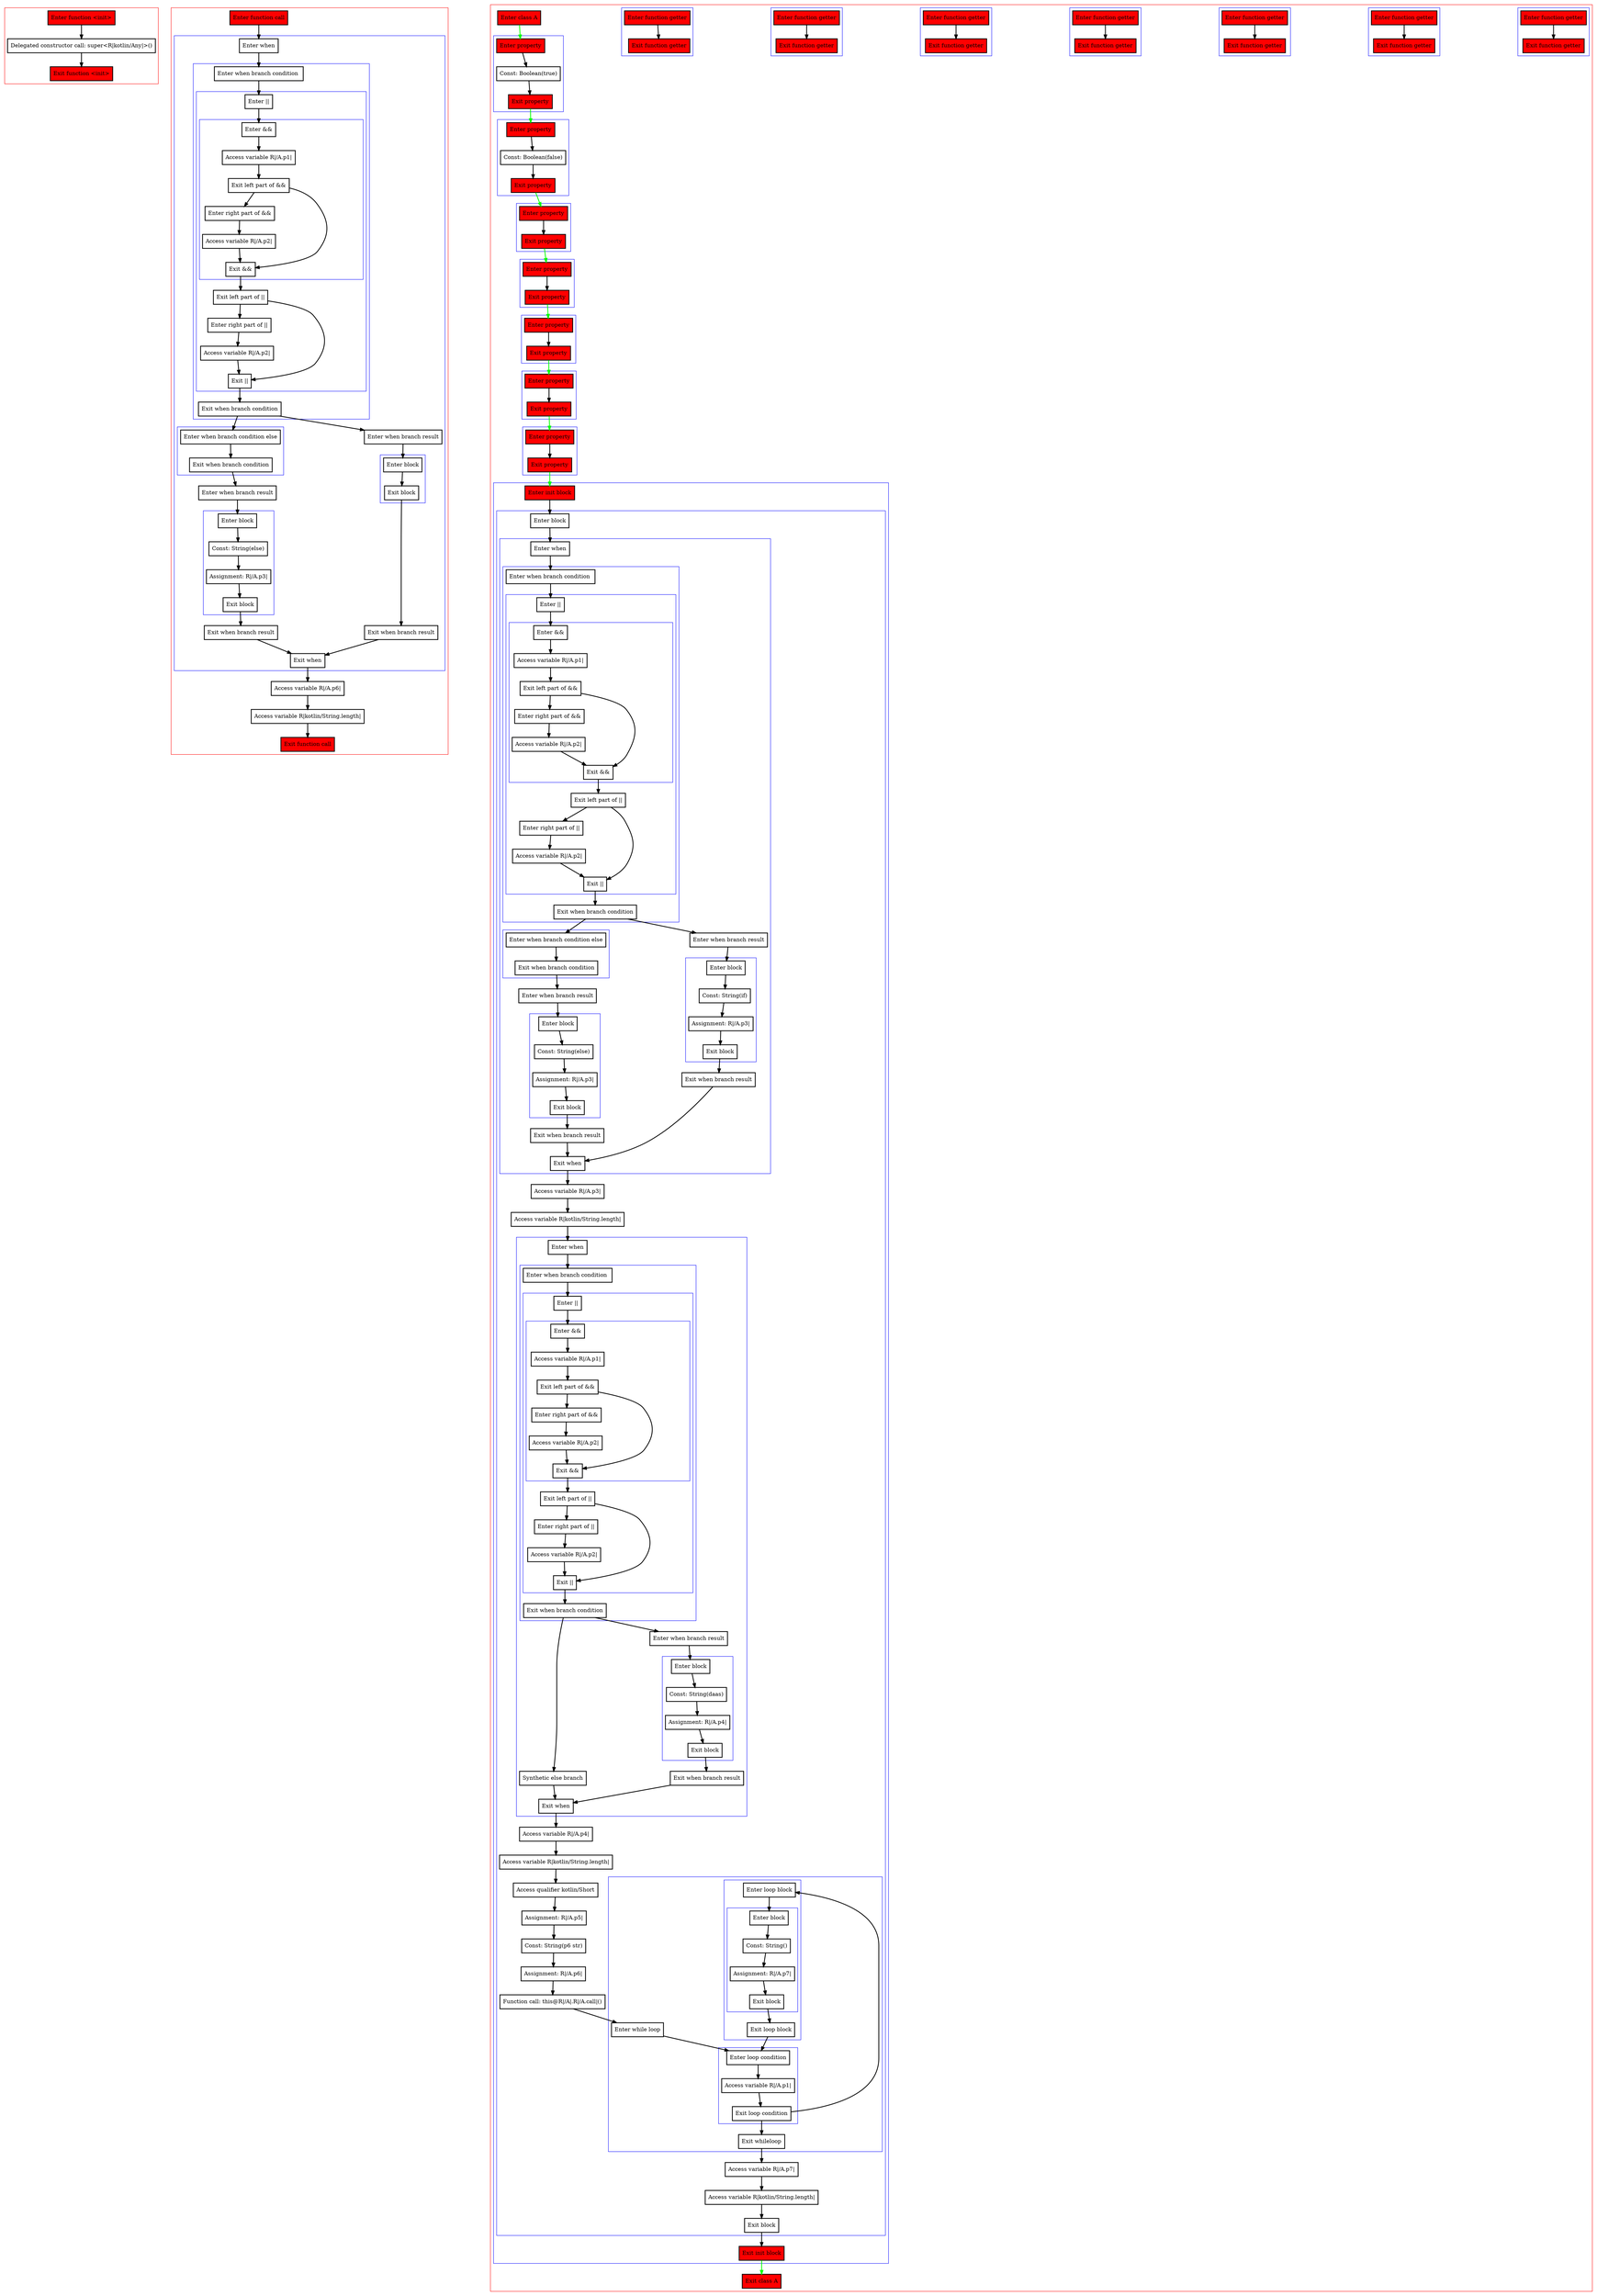 digraph branching_kt {
    graph [nodesep=3]
    node [shape=box penwidth=2]
    edge [penwidth=2]

    subgraph cluster_0 {
        color=red
        0 [label="Enter function <init>" style="filled" fillcolor=red];
        2 [label="Delegated constructor call: super<R|kotlin/Any|>()"];
        1 [label="Exit function <init>" style="filled" fillcolor=red];
    }
    0 -> {2};
    2 -> {1};

    subgraph cluster_1 {
        color=red
        110 [label="Enter function call" style="filled" fillcolor=red];
        subgraph cluster_2 {
            color=blue
            112 [label="Enter when"];
            subgraph cluster_3 {
                color=blue
                114 [label="Enter when branch condition "];
                subgraph cluster_4 {
                    color=blue
                    116 [label="Enter ||"];
                    subgraph cluster_5 {
                        color=blue
                        118 [label="Enter &&"];
                        119 [label="Access variable R|/A.p1|"];
                        120 [label="Exit left part of &&"];
                        121 [label="Enter right part of &&"];
                        122 [label="Access variable R|/A.p2|"];
                        117 [label="Exit &&"];
                    }
                    123 [label="Exit left part of ||"];
                    124 [label="Enter right part of ||"];
                    125 [label="Access variable R|/A.p2|"];
                    115 [label="Exit ||"];
                }
                126 [label="Exit when branch condition"];
            }
            subgraph cluster_6 {
                color=blue
                131 [label="Enter when branch condition else"];
                132 [label="Exit when branch condition"];
            }
            133 [label="Enter when branch result"];
            subgraph cluster_7 {
                color=blue
                134 [label="Enter block"];
                135 [label="Const: String(else)"];
                136 [label="Assignment: R|/A.p3|"];
                137 [label="Exit block"];
            }
            138 [label="Exit when branch result"];
            127 [label="Enter when branch result"];
            subgraph cluster_8 {
                color=blue
                128 [label="Enter block"];
                129 [label="Exit block"];
            }
            130 [label="Exit when branch result"];
            113 [label="Exit when"];
        }
        139 [label="Access variable R|/A.p6|"];
        140 [label="Access variable R|kotlin/String.length|"];
        111 [label="Exit function call" style="filled" fillcolor=red];
    }
    110 -> {112};
    112 -> {114};
    113 -> {139};
    114 -> {116};
    115 -> {126};
    116 -> {118};
    117 -> {123};
    118 -> {119};
    119 -> {120};
    120 -> {117 121};
    121 -> {122};
    122 -> {117};
    123 -> {115 124};
    124 -> {125};
    125 -> {115};
    126 -> {127 131};
    127 -> {128};
    128 -> {129};
    129 -> {130};
    130 -> {113};
    131 -> {132};
    132 -> {133};
    133 -> {134};
    134 -> {135};
    135 -> {136};
    136 -> {137};
    137 -> {138};
    138 -> {113};
    139 -> {140};
    140 -> {111};

    subgraph cluster_9 {
        color=red
        141 [label="Enter class A" style="filled" fillcolor=red];
        subgraph cluster_10 {
            color=blue
            29 [label="Enter function getter" style="filled" fillcolor=red];
            30 [label="Exit function getter" style="filled" fillcolor=red];
        }
        subgraph cluster_11 {
            color=blue
            25 [label="Enter function getter" style="filled" fillcolor=red];
            26 [label="Exit function getter" style="filled" fillcolor=red];
        }
        subgraph cluster_12 {
            color=blue
            21 [label="Enter function getter" style="filled" fillcolor=red];
            22 [label="Exit function getter" style="filled" fillcolor=red];
        }
        subgraph cluster_13 {
            color=blue
            17 [label="Enter function getter" style="filled" fillcolor=red];
            18 [label="Exit function getter" style="filled" fillcolor=red];
        }
        subgraph cluster_14 {
            color=blue
            13 [label="Enter function getter" style="filled" fillcolor=red];
            14 [label="Exit function getter" style="filled" fillcolor=red];
        }
        subgraph cluster_15 {
            color=blue
            8 [label="Enter function getter" style="filled" fillcolor=red];
            9 [label="Exit function getter" style="filled" fillcolor=red];
        }
        subgraph cluster_16 {
            color=blue
            3 [label="Enter function getter" style="filled" fillcolor=red];
            4 [label="Exit function getter" style="filled" fillcolor=red];
        }
        subgraph cluster_17 {
            color=blue
            5 [label="Enter property" style="filled" fillcolor=red];
            7 [label="Const: Boolean(true)"];
            6 [label="Exit property" style="filled" fillcolor=red];
        }
        subgraph cluster_18 {
            color=blue
            10 [label="Enter property" style="filled" fillcolor=red];
            12 [label="Const: Boolean(false)"];
            11 [label="Exit property" style="filled" fillcolor=red];
        }
        subgraph cluster_19 {
            color=blue
            15 [label="Enter property" style="filled" fillcolor=red];
            16 [label="Exit property" style="filled" fillcolor=red];
        }
        subgraph cluster_20 {
            color=blue
            19 [label="Enter property" style="filled" fillcolor=red];
            20 [label="Exit property" style="filled" fillcolor=red];
        }
        subgraph cluster_21 {
            color=blue
            23 [label="Enter property" style="filled" fillcolor=red];
            24 [label="Exit property" style="filled" fillcolor=red];
        }
        subgraph cluster_22 {
            color=blue
            27 [label="Enter property" style="filled" fillcolor=red];
            28 [label="Exit property" style="filled" fillcolor=red];
        }
        subgraph cluster_23 {
            color=blue
            31 [label="Enter property" style="filled" fillcolor=red];
            32 [label="Exit property" style="filled" fillcolor=red];
        }
        subgraph cluster_24 {
            color=blue
            33 [label="Enter init block" style="filled" fillcolor=red];
            subgraph cluster_25 {
                color=blue
                35 [label="Enter block"];
                subgraph cluster_26 {
                    color=blue
                    36 [label="Enter when"];
                    subgraph cluster_27 {
                        color=blue
                        38 [label="Enter when branch condition "];
                        subgraph cluster_28 {
                            color=blue
                            40 [label="Enter ||"];
                            subgraph cluster_29 {
                                color=blue
                                42 [label="Enter &&"];
                                43 [label="Access variable R|/A.p1|"];
                                44 [label="Exit left part of &&"];
                                45 [label="Enter right part of &&"];
                                46 [label="Access variable R|/A.p2|"];
                                41 [label="Exit &&"];
                            }
                            47 [label="Exit left part of ||"];
                            48 [label="Enter right part of ||"];
                            49 [label="Access variable R|/A.p2|"];
                            39 [label="Exit ||"];
                        }
                        50 [label="Exit when branch condition"];
                    }
                    subgraph cluster_30 {
                        color=blue
                        57 [label="Enter when branch condition else"];
                        58 [label="Exit when branch condition"];
                    }
                    59 [label="Enter when branch result"];
                    subgraph cluster_31 {
                        color=blue
                        60 [label="Enter block"];
                        61 [label="Const: String(else)"];
                        62 [label="Assignment: R|/A.p3|"];
                        63 [label="Exit block"];
                    }
                    64 [label="Exit when branch result"];
                    51 [label="Enter when branch result"];
                    subgraph cluster_32 {
                        color=blue
                        52 [label="Enter block"];
                        53 [label="Const: String(if)"];
                        54 [label="Assignment: R|/A.p3|"];
                        55 [label="Exit block"];
                    }
                    56 [label="Exit when branch result"];
                    37 [label="Exit when"];
                }
                65 [label="Access variable R|/A.p3|"];
                66 [label="Access variable R|kotlin/String.length|"];
                subgraph cluster_33 {
                    color=blue
                    67 [label="Enter when"];
                    subgraph cluster_34 {
                        color=blue
                        69 [label="Enter when branch condition "];
                        subgraph cluster_35 {
                            color=blue
                            71 [label="Enter ||"];
                            subgraph cluster_36 {
                                color=blue
                                73 [label="Enter &&"];
                                74 [label="Access variable R|/A.p1|"];
                                75 [label="Exit left part of &&"];
                                76 [label="Enter right part of &&"];
                                77 [label="Access variable R|/A.p2|"];
                                72 [label="Exit &&"];
                            }
                            78 [label="Exit left part of ||"];
                            79 [label="Enter right part of ||"];
                            80 [label="Access variable R|/A.p2|"];
                            70 [label="Exit ||"];
                        }
                        81 [label="Exit when branch condition"];
                    }
                    88 [label="Synthetic else branch"];
                    82 [label="Enter when branch result"];
                    subgraph cluster_37 {
                        color=blue
                        83 [label="Enter block"];
                        84 [label="Const: String(daas)"];
                        85 [label="Assignment: R|/A.p4|"];
                        86 [label="Exit block"];
                    }
                    87 [label="Exit when branch result"];
                    68 [label="Exit when"];
                }
                89 [label="Access variable R|/A.p4|"];
                90 [label="Access variable R|kotlin/String.length|"];
                91 [label="Access qualifier kotlin/Short"];
                92 [label="Assignment: R|/A.p5|"];
                93 [label="Const: String(p6 str)"];
                94 [label="Assignment: R|/A.p6|"];
                95 [label="Function call: this@R|/A|.R|/A.call|()"];
                subgraph cluster_38 {
                    color=blue
                    96 [label="Enter while loop"];
                    subgraph cluster_39 {
                        color=blue
                        98 [label="Enter loop condition"];
                        99 [label="Access variable R|/A.p1|"];
                        100 [label="Exit loop condition"];
                    }
                    subgraph cluster_40 {
                        color=blue
                        101 [label="Enter loop block"];
                        subgraph cluster_41 {
                            color=blue
                            102 [label="Enter block"];
                            103 [label="Const: String()"];
                            104 [label="Assignment: R|/A.p7|"];
                            105 [label="Exit block"];
                        }
                        106 [label="Exit loop block"];
                    }
                    97 [label="Exit whileloop"];
                }
                107 [label="Access variable R|/A.p7|"];
                108 [label="Access variable R|kotlin/String.length|"];
                109 [label="Exit block"];
            }
            34 [label="Exit init block" style="filled" fillcolor=red];
        }
        142 [label="Exit class A" style="filled" fillcolor=red];
    }
    141 -> {5} [color=green];
    5 -> {7};
    6 -> {10} [color=green];
    7 -> {6};
    3 -> {4};
    10 -> {12};
    11 -> {15} [color=green];
    12 -> {11};
    8 -> {9};
    15 -> {16};
    16 -> {19} [color=green];
    13 -> {14};
    19 -> {20};
    20 -> {23} [color=green];
    17 -> {18};
    23 -> {24};
    24 -> {27} [color=green];
    21 -> {22};
    27 -> {28};
    28 -> {31} [color=green];
    25 -> {26};
    31 -> {32};
    32 -> {33} [color=green];
    29 -> {30};
    33 -> {35};
    34 -> {142} [color=green];
    35 -> {36};
    36 -> {38};
    37 -> {65};
    38 -> {40};
    39 -> {50};
    40 -> {42};
    41 -> {47};
    42 -> {43};
    43 -> {44};
    44 -> {41 45};
    45 -> {46};
    46 -> {41};
    47 -> {39 48};
    48 -> {49};
    49 -> {39};
    50 -> {51 57};
    51 -> {52};
    52 -> {53};
    53 -> {54};
    54 -> {55};
    55 -> {56};
    56 -> {37};
    57 -> {58};
    58 -> {59};
    59 -> {60};
    60 -> {61};
    61 -> {62};
    62 -> {63};
    63 -> {64};
    64 -> {37};
    65 -> {66};
    66 -> {67};
    67 -> {69};
    68 -> {89};
    69 -> {71};
    70 -> {81};
    71 -> {73};
    72 -> {78};
    73 -> {74};
    74 -> {75};
    75 -> {72 76};
    76 -> {77};
    77 -> {72};
    78 -> {70 79};
    79 -> {80};
    80 -> {70};
    81 -> {82 88};
    82 -> {83};
    83 -> {84};
    84 -> {85};
    85 -> {86};
    86 -> {87};
    87 -> {68};
    88 -> {68};
    89 -> {90};
    90 -> {91};
    91 -> {92};
    92 -> {93};
    93 -> {94};
    94 -> {95};
    95 -> {96};
    96 -> {98};
    97 -> {107};
    98 -> {99};
    99 -> {100};
    100 -> {97 101};
    101 -> {102};
    102 -> {103};
    103 -> {104};
    104 -> {105};
    105 -> {106};
    106 -> {98};
    107 -> {108};
    108 -> {109};
    109 -> {34};

}
